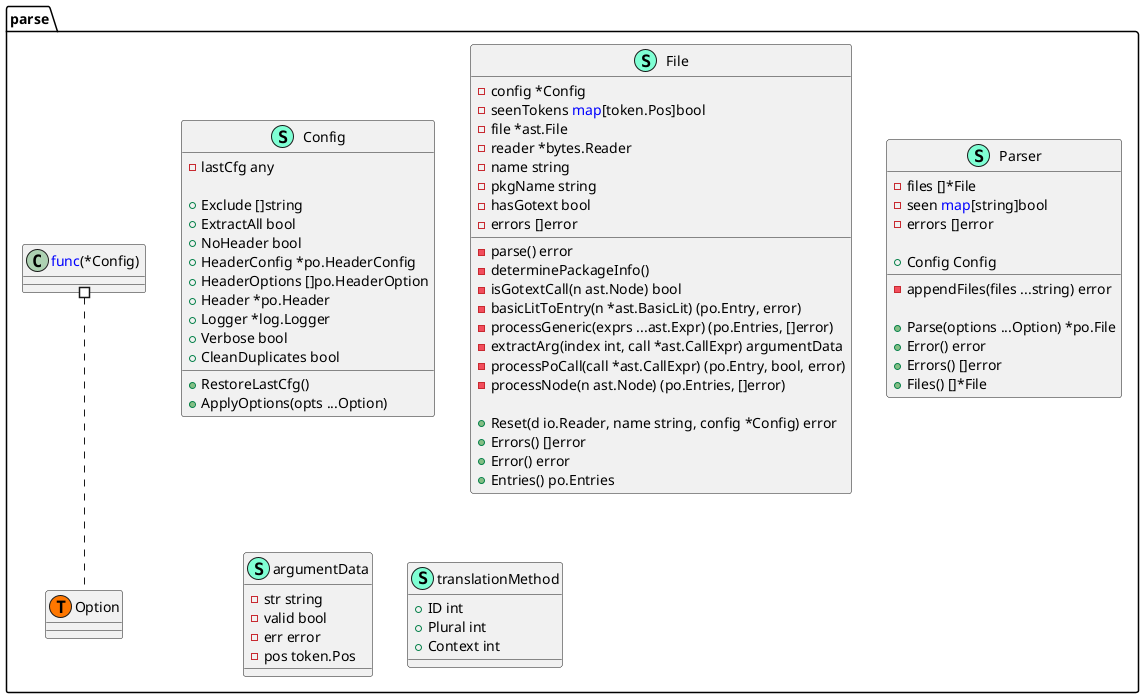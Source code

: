 @startuml
namespace parse {
    class Config << (S,Aquamarine) >> {
        - lastCfg any

        + Exclude []string
        + ExtractAll bool
        + NoHeader bool
        + HeaderConfig *po.HeaderConfig
        + HeaderOptions []po.HeaderOption
        + Header *po.Header
        + Logger *log.Logger
        + Verbose bool
        + CleanDuplicates bool

        + RestoreLastCfg() 
        + ApplyOptions(opts ...Option) 

    }
    class File << (S,Aquamarine) >> {
        - config *Config
        - seenTokens <font color=blue>map</font>[token.Pos]bool
        - file *ast.File
        - reader *bytes.Reader
        - name string
        - pkgName string
        - hasGotext bool
        - errors []error

        - parse() error
        - determinePackageInfo() 
        - isGotextCall(n ast.Node) bool
        - basicLitToEntry(n *ast.BasicLit) (po.Entry, error)
        - processGeneric(exprs ...ast.Expr) (po.Entries, []error)
        - extractArg(index int, call *ast.CallExpr) argumentData
        - processPoCall(call *ast.CallExpr) (po.Entry, bool, error)
        - processNode(n ast.Node) (po.Entries, []error)

        + Reset(d io.Reader, name string, config *Config) error
        + Errors() []error
        + Error() error
        + Entries() po.Entries

    }
    class Parser << (S,Aquamarine) >> {
        - files []*File
        - seen <font color=blue>map</font>[string]bool
        - errors []error

        + Config Config

        - appendFiles(files ...string) error

        + Parse(options ...Option) *po.File
        + Error() error
        + Errors() []error
        + Files() []*File

    }
    class argumentData << (S,Aquamarine) >> {
        - str string
        - valid bool
        - err error
        - pos token.Pos

    }
    class parse.Option << (T, #FF7700) >>  {
    }
    class translationMethod << (S,Aquamarine) >> {
        + ID int
        + Plural int
        + Context int

    }
}


"parse.<font color=blue>func</font>(*Config) " #.. "parse.Option"
@enduml
